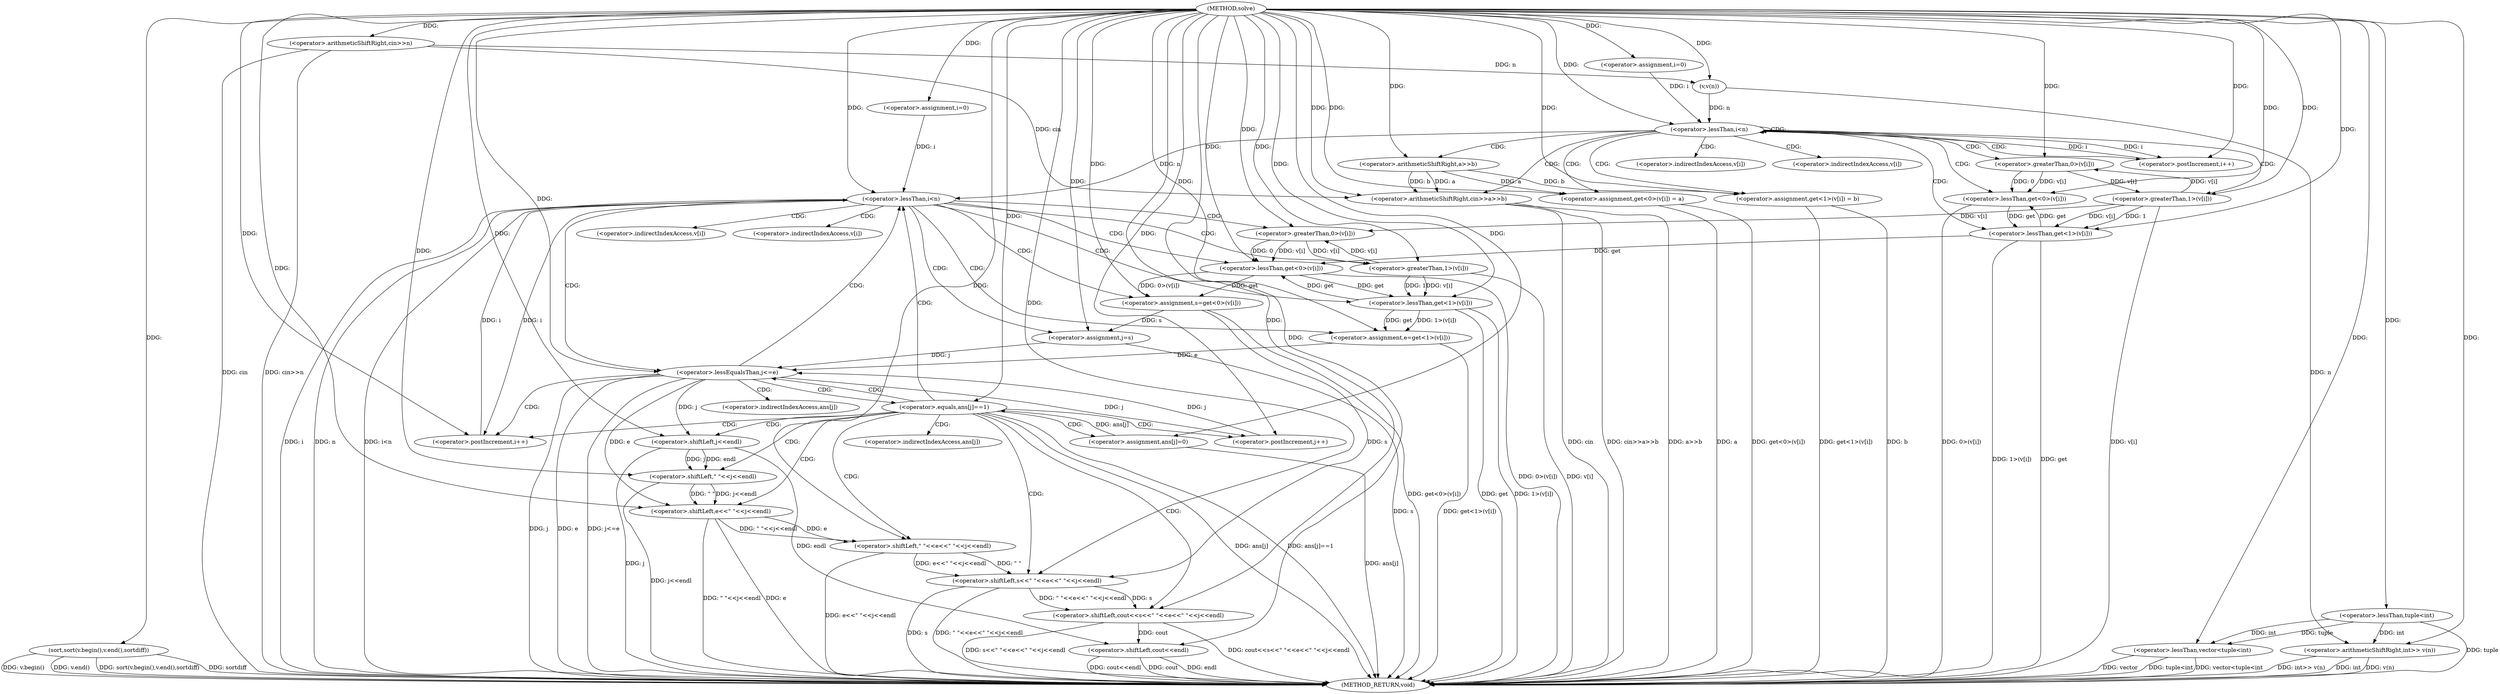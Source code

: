 digraph "solve" {  
"1000331" [label = "(METHOD,solve)" ]
"1000459" [label = "(METHOD_RETURN,void)" ]
"1000334" [label = "(<operator>.arithmeticShiftRight,cin>>n)" ]
"1000383" [label = "(sort,sort(v.begin(),v.end(),sortdiff))" ]
"1000456" [label = "(<operator>.shiftLeft,cout<<endl)" ]
"1000338" [label = "(<operator>.lessThan,vector<tuple<int)" ]
"1000343" [label = "(<operator>.arithmeticShiftRight,int>> v(n))" ]
"1000349" [label = "(<operator>.assignment,i=0)" ]
"1000352" [label = "(<operator>.lessThan,i<n)" ]
"1000355" [label = "(<operator>.postIncrement,i++)" ]
"1000390" [label = "(<operator>.assignment,i=0)" ]
"1000393" [label = "(<operator>.lessThan,i<n)" ]
"1000396" [label = "(<operator>.postIncrement,i++)" ]
"1000360" [label = "(<operator>.arithmeticShiftRight,cin>>a>>b)" ]
"1000365" [label = "(<operator>.assignment,get<0>(v[i]) = a)" ]
"1000374" [label = "(<operator>.assignment,get<1>(v[i]) = b)" ]
"1000400" [label = "(<operator>.assignment,s=get<0>(v[i]))" ]
"1000410" [label = "(<operator>.assignment,e=get<1>(v[i]))" ]
"1000340" [label = "(<operator>.lessThan,tuple<int)" ]
"1000345" [label = "(v,v(n))" ]
"1000421" [label = "(<operator>.assignment,j=s)" ]
"1000424" [label = "(<operator>.lessEqualsThan,j<=e)" ]
"1000427" [label = "(<operator>.postIncrement,j++)" ]
"1000362" [label = "(<operator>.arithmeticShiftRight,a>>b)" ]
"1000366" [label = "(<operator>.lessThan,get<0>(v[i]))" ]
"1000375" [label = "(<operator>.lessThan,get<1>(v[i]))" ]
"1000402" [label = "(<operator>.lessThan,get<0>(v[i]))" ]
"1000412" [label = "(<operator>.lessThan,get<1>(v[i]))" ]
"1000368" [label = "(<operator>.greaterThan,0>(v[i]))" ]
"1000377" [label = "(<operator>.greaterThan,1>(v[i]))" ]
"1000404" [label = "(<operator>.greaterThan,0>(v[i]))" ]
"1000414" [label = "(<operator>.greaterThan,1>(v[i]))" ]
"1000431" [label = "(<operator>.equals,ans[j]==1)" ]
"1000437" [label = "(<operator>.assignment,ans[j]=0)" ]
"1000442" [label = "(<operator>.shiftLeft,cout<<s<<\" \"<<e<<\" \"<<j<<endl)" ]
"1000444" [label = "(<operator>.shiftLeft,s<<\" \"<<e<<\" \"<<j<<endl)" ]
"1000446" [label = "(<operator>.shiftLeft,\" \"<<e<<\" \"<<j<<endl)" ]
"1000448" [label = "(<operator>.shiftLeft,e<<\" \"<<j<<endl)" ]
"1000450" [label = "(<operator>.shiftLeft,\" \"<<j<<endl)" ]
"1000452" [label = "(<operator>.shiftLeft,j<<endl)" ]
"1000370" [label = "(<operator>.indirectIndexAccess,v[i])" ]
"1000379" [label = "(<operator>.indirectIndexAccess,v[i])" ]
"1000406" [label = "(<operator>.indirectIndexAccess,v[i])" ]
"1000416" [label = "(<operator>.indirectIndexAccess,v[i])" ]
"1000432" [label = "(<operator>.indirectIndexAccess,ans[j])" ]
"1000438" [label = "(<operator>.indirectIndexAccess,ans[j])" ]
  "1000334" -> "1000459"  [ label = "DDG: cin"] 
  "1000334" -> "1000459"  [ label = "DDG: cin>>n"] 
  "1000338" -> "1000459"  [ label = "DDG: tuple<int"] 
  "1000338" -> "1000459"  [ label = "DDG: vector<tuple<int"] 
  "1000343" -> "1000459"  [ label = "DDG: int"] 
  "1000343" -> "1000459"  [ label = "DDG: v(n)"] 
  "1000343" -> "1000459"  [ label = "DDG: int>> v(n)"] 
  "1000383" -> "1000459"  [ label = "DDG: v.begin()"] 
  "1000383" -> "1000459"  [ label = "DDG: v.end()"] 
  "1000383" -> "1000459"  [ label = "DDG: sort(v.begin(),v.end(),sortdiff)"] 
  "1000393" -> "1000459"  [ label = "DDG: i"] 
  "1000393" -> "1000459"  [ label = "DDG: n"] 
  "1000393" -> "1000459"  [ label = "DDG: i<n"] 
  "1000402" -> "1000459"  [ label = "DDG: 0>(v[i])"] 
  "1000400" -> "1000459"  [ label = "DDG: get<0>(v[i])"] 
  "1000412" -> "1000459"  [ label = "DDG: get"] 
  "1000414" -> "1000459"  [ label = "DDG: v[i]"] 
  "1000412" -> "1000459"  [ label = "DDG: 1>(v[i])"] 
  "1000410" -> "1000459"  [ label = "DDG: get<1>(v[i])"] 
  "1000421" -> "1000459"  [ label = "DDG: s"] 
  "1000424" -> "1000459"  [ label = "DDG: j"] 
  "1000424" -> "1000459"  [ label = "DDG: e"] 
  "1000424" -> "1000459"  [ label = "DDG: j<=e"] 
  "1000431" -> "1000459"  [ label = "DDG: ans[j]"] 
  "1000431" -> "1000459"  [ label = "DDG: ans[j]==1"] 
  "1000437" -> "1000459"  [ label = "DDG: ans[j]"] 
  "1000444" -> "1000459"  [ label = "DDG: s"] 
  "1000448" -> "1000459"  [ label = "DDG: e"] 
  "1000452" -> "1000459"  [ label = "DDG: j"] 
  "1000450" -> "1000459"  [ label = "DDG: j<<endl"] 
  "1000448" -> "1000459"  [ label = "DDG: \" \"<<j<<endl"] 
  "1000446" -> "1000459"  [ label = "DDG: e<<\" \"<<j<<endl"] 
  "1000444" -> "1000459"  [ label = "DDG: \" \"<<e<<\" \"<<j<<endl"] 
  "1000442" -> "1000459"  [ label = "DDG: s<<\" \"<<e<<\" \"<<j<<endl"] 
  "1000442" -> "1000459"  [ label = "DDG: cout<<s<<\" \"<<e<<\" \"<<j<<endl"] 
  "1000456" -> "1000459"  [ label = "DDG: cout"] 
  "1000456" -> "1000459"  [ label = "DDG: endl"] 
  "1000456" -> "1000459"  [ label = "DDG: cout<<endl"] 
  "1000360" -> "1000459"  [ label = "DDG: cin"] 
  "1000360" -> "1000459"  [ label = "DDG: a>>b"] 
  "1000360" -> "1000459"  [ label = "DDG: cin>>a>>b"] 
  "1000366" -> "1000459"  [ label = "DDG: 0>(v[i])"] 
  "1000365" -> "1000459"  [ label = "DDG: get<0>(v[i])"] 
  "1000365" -> "1000459"  [ label = "DDG: a"] 
  "1000375" -> "1000459"  [ label = "DDG: get"] 
  "1000377" -> "1000459"  [ label = "DDG: v[i]"] 
  "1000375" -> "1000459"  [ label = "DDG: 1>(v[i])"] 
  "1000374" -> "1000459"  [ label = "DDG: get<1>(v[i])"] 
  "1000374" -> "1000459"  [ label = "DDG: b"] 
  "1000340" -> "1000459"  [ label = "DDG: tuple"] 
  "1000383" -> "1000459"  [ label = "DDG: sortdiff"] 
  "1000338" -> "1000459"  [ label = "DDG: vector"] 
  "1000331" -> "1000334"  [ label = "DDG: "] 
  "1000331" -> "1000349"  [ label = "DDG: "] 
  "1000331" -> "1000383"  [ label = "DDG: "] 
  "1000331" -> "1000390"  [ label = "DDG: "] 
  "1000442" -> "1000456"  [ label = "DDG: cout"] 
  "1000331" -> "1000456"  [ label = "DDG: "] 
  "1000452" -> "1000456"  [ label = "DDG: endl"] 
  "1000331" -> "1000338"  [ label = "DDG: "] 
  "1000340" -> "1000338"  [ label = "DDG: tuple"] 
  "1000340" -> "1000338"  [ label = "DDG: int"] 
  "1000340" -> "1000343"  [ label = "DDG: int"] 
  "1000331" -> "1000343"  [ label = "DDG: "] 
  "1000345" -> "1000343"  [ label = "DDG: n"] 
  "1000349" -> "1000352"  [ label = "DDG: i"] 
  "1000355" -> "1000352"  [ label = "DDG: i"] 
  "1000331" -> "1000352"  [ label = "DDG: "] 
  "1000345" -> "1000352"  [ label = "DDG: n"] 
  "1000352" -> "1000355"  [ label = "DDG: i"] 
  "1000331" -> "1000355"  [ label = "DDG: "] 
  "1000362" -> "1000365"  [ label = "DDG: a"] 
  "1000331" -> "1000365"  [ label = "DDG: "] 
  "1000362" -> "1000374"  [ label = "DDG: b"] 
  "1000331" -> "1000374"  [ label = "DDG: "] 
  "1000390" -> "1000393"  [ label = "DDG: i"] 
  "1000396" -> "1000393"  [ label = "DDG: i"] 
  "1000331" -> "1000393"  [ label = "DDG: "] 
  "1000352" -> "1000393"  [ label = "DDG: n"] 
  "1000393" -> "1000396"  [ label = "DDG: i"] 
  "1000331" -> "1000396"  [ label = "DDG: "] 
  "1000402" -> "1000400"  [ label = "DDG: 0>(v[i])"] 
  "1000402" -> "1000400"  [ label = "DDG: get"] 
  "1000412" -> "1000410"  [ label = "DDG: 1>(v[i])"] 
  "1000412" -> "1000410"  [ label = "DDG: get"] 
  "1000331" -> "1000340"  [ label = "DDG: "] 
  "1000334" -> "1000345"  [ label = "DDG: n"] 
  "1000331" -> "1000345"  [ label = "DDG: "] 
  "1000334" -> "1000360"  [ label = "DDG: cin"] 
  "1000331" -> "1000360"  [ label = "DDG: "] 
  "1000362" -> "1000360"  [ label = "DDG: a"] 
  "1000362" -> "1000360"  [ label = "DDG: b"] 
  "1000331" -> "1000400"  [ label = "DDG: "] 
  "1000331" -> "1000410"  [ label = "DDG: "] 
  "1000400" -> "1000421"  [ label = "DDG: s"] 
  "1000331" -> "1000421"  [ label = "DDG: "] 
  "1000331" -> "1000362"  [ label = "DDG: "] 
  "1000375" -> "1000366"  [ label = "DDG: get"] 
  "1000331" -> "1000366"  [ label = "DDG: "] 
  "1000368" -> "1000366"  [ label = "DDG: v[i]"] 
  "1000368" -> "1000366"  [ label = "DDG: 0"] 
  "1000366" -> "1000375"  [ label = "DDG: get"] 
  "1000331" -> "1000375"  [ label = "DDG: "] 
  "1000377" -> "1000375"  [ label = "DDG: v[i]"] 
  "1000377" -> "1000375"  [ label = "DDG: 1"] 
  "1000412" -> "1000402"  [ label = "DDG: get"] 
  "1000375" -> "1000402"  [ label = "DDG: get"] 
  "1000331" -> "1000402"  [ label = "DDG: "] 
  "1000404" -> "1000402"  [ label = "DDG: v[i]"] 
  "1000404" -> "1000402"  [ label = "DDG: 0"] 
  "1000402" -> "1000412"  [ label = "DDG: get"] 
  "1000331" -> "1000412"  [ label = "DDG: "] 
  "1000414" -> "1000412"  [ label = "DDG: 1"] 
  "1000414" -> "1000412"  [ label = "DDG: v[i]"] 
  "1000421" -> "1000424"  [ label = "DDG: j"] 
  "1000427" -> "1000424"  [ label = "DDG: j"] 
  "1000331" -> "1000424"  [ label = "DDG: "] 
  "1000410" -> "1000424"  [ label = "DDG: e"] 
  "1000424" -> "1000427"  [ label = "DDG: j"] 
  "1000331" -> "1000427"  [ label = "DDG: "] 
  "1000331" -> "1000368"  [ label = "DDG: "] 
  "1000377" -> "1000368"  [ label = "DDG: v[i]"] 
  "1000331" -> "1000377"  [ label = "DDG: "] 
  "1000368" -> "1000377"  [ label = "DDG: v[i]"] 
  "1000331" -> "1000404"  [ label = "DDG: "] 
  "1000414" -> "1000404"  [ label = "DDG: v[i]"] 
  "1000377" -> "1000404"  [ label = "DDG: v[i]"] 
  "1000331" -> "1000414"  [ label = "DDG: "] 
  "1000404" -> "1000414"  [ label = "DDG: v[i]"] 
  "1000437" -> "1000431"  [ label = "DDG: ans[j]"] 
  "1000331" -> "1000431"  [ label = "DDG: "] 
  "1000331" -> "1000437"  [ label = "DDG: "] 
  "1000331" -> "1000442"  [ label = "DDG: "] 
  "1000444" -> "1000442"  [ label = "DDG: \" \"<<e<<\" \"<<j<<endl"] 
  "1000444" -> "1000442"  [ label = "DDG: s"] 
  "1000331" -> "1000444"  [ label = "DDG: "] 
  "1000400" -> "1000444"  [ label = "DDG: s"] 
  "1000446" -> "1000444"  [ label = "DDG: \" \""] 
  "1000446" -> "1000444"  [ label = "DDG: e<<\" \"<<j<<endl"] 
  "1000331" -> "1000446"  [ label = "DDG: "] 
  "1000448" -> "1000446"  [ label = "DDG: \" \"<<j<<endl"] 
  "1000448" -> "1000446"  [ label = "DDG: e"] 
  "1000424" -> "1000448"  [ label = "DDG: e"] 
  "1000331" -> "1000448"  [ label = "DDG: "] 
  "1000450" -> "1000448"  [ label = "DDG: \" \""] 
  "1000450" -> "1000448"  [ label = "DDG: j<<endl"] 
  "1000331" -> "1000450"  [ label = "DDG: "] 
  "1000452" -> "1000450"  [ label = "DDG: j"] 
  "1000452" -> "1000450"  [ label = "DDG: endl"] 
  "1000424" -> "1000452"  [ label = "DDG: j"] 
  "1000331" -> "1000452"  [ label = "DDG: "] 
  "1000352" -> "1000379"  [ label = "CDG: "] 
  "1000352" -> "1000362"  [ label = "CDG: "] 
  "1000352" -> "1000370"  [ label = "CDG: "] 
  "1000352" -> "1000368"  [ label = "CDG: "] 
  "1000352" -> "1000360"  [ label = "CDG: "] 
  "1000352" -> "1000377"  [ label = "CDG: "] 
  "1000352" -> "1000375"  [ label = "CDG: "] 
  "1000352" -> "1000365"  [ label = "CDG: "] 
  "1000352" -> "1000366"  [ label = "CDG: "] 
  "1000352" -> "1000355"  [ label = "CDG: "] 
  "1000352" -> "1000374"  [ label = "CDG: "] 
  "1000352" -> "1000352"  [ label = "CDG: "] 
  "1000393" -> "1000414"  [ label = "CDG: "] 
  "1000393" -> "1000406"  [ label = "CDG: "] 
  "1000393" -> "1000400"  [ label = "CDG: "] 
  "1000393" -> "1000404"  [ label = "CDG: "] 
  "1000393" -> "1000424"  [ label = "CDG: "] 
  "1000393" -> "1000412"  [ label = "CDG: "] 
  "1000393" -> "1000410"  [ label = "CDG: "] 
  "1000393" -> "1000402"  [ label = "CDG: "] 
  "1000393" -> "1000421"  [ label = "CDG: "] 
  "1000393" -> "1000416"  [ label = "CDG: "] 
  "1000424" -> "1000396"  [ label = "CDG: "] 
  "1000424" -> "1000432"  [ label = "CDG: "] 
  "1000424" -> "1000431"  [ label = "CDG: "] 
  "1000424" -> "1000393"  [ label = "CDG: "] 
  "1000431" -> "1000427"  [ label = "CDG: "] 
  "1000431" -> "1000444"  [ label = "CDG: "] 
  "1000431" -> "1000438"  [ label = "CDG: "] 
  "1000431" -> "1000448"  [ label = "CDG: "] 
  "1000431" -> "1000446"  [ label = "CDG: "] 
  "1000431" -> "1000452"  [ label = "CDG: "] 
  "1000431" -> "1000450"  [ label = "CDG: "] 
  "1000431" -> "1000424"  [ label = "CDG: "] 
  "1000431" -> "1000437"  [ label = "CDG: "] 
  "1000431" -> "1000442"  [ label = "CDG: "] 
  "1000431" -> "1000396"  [ label = "CDG: "] 
  "1000431" -> "1000393"  [ label = "CDG: "] 
}
